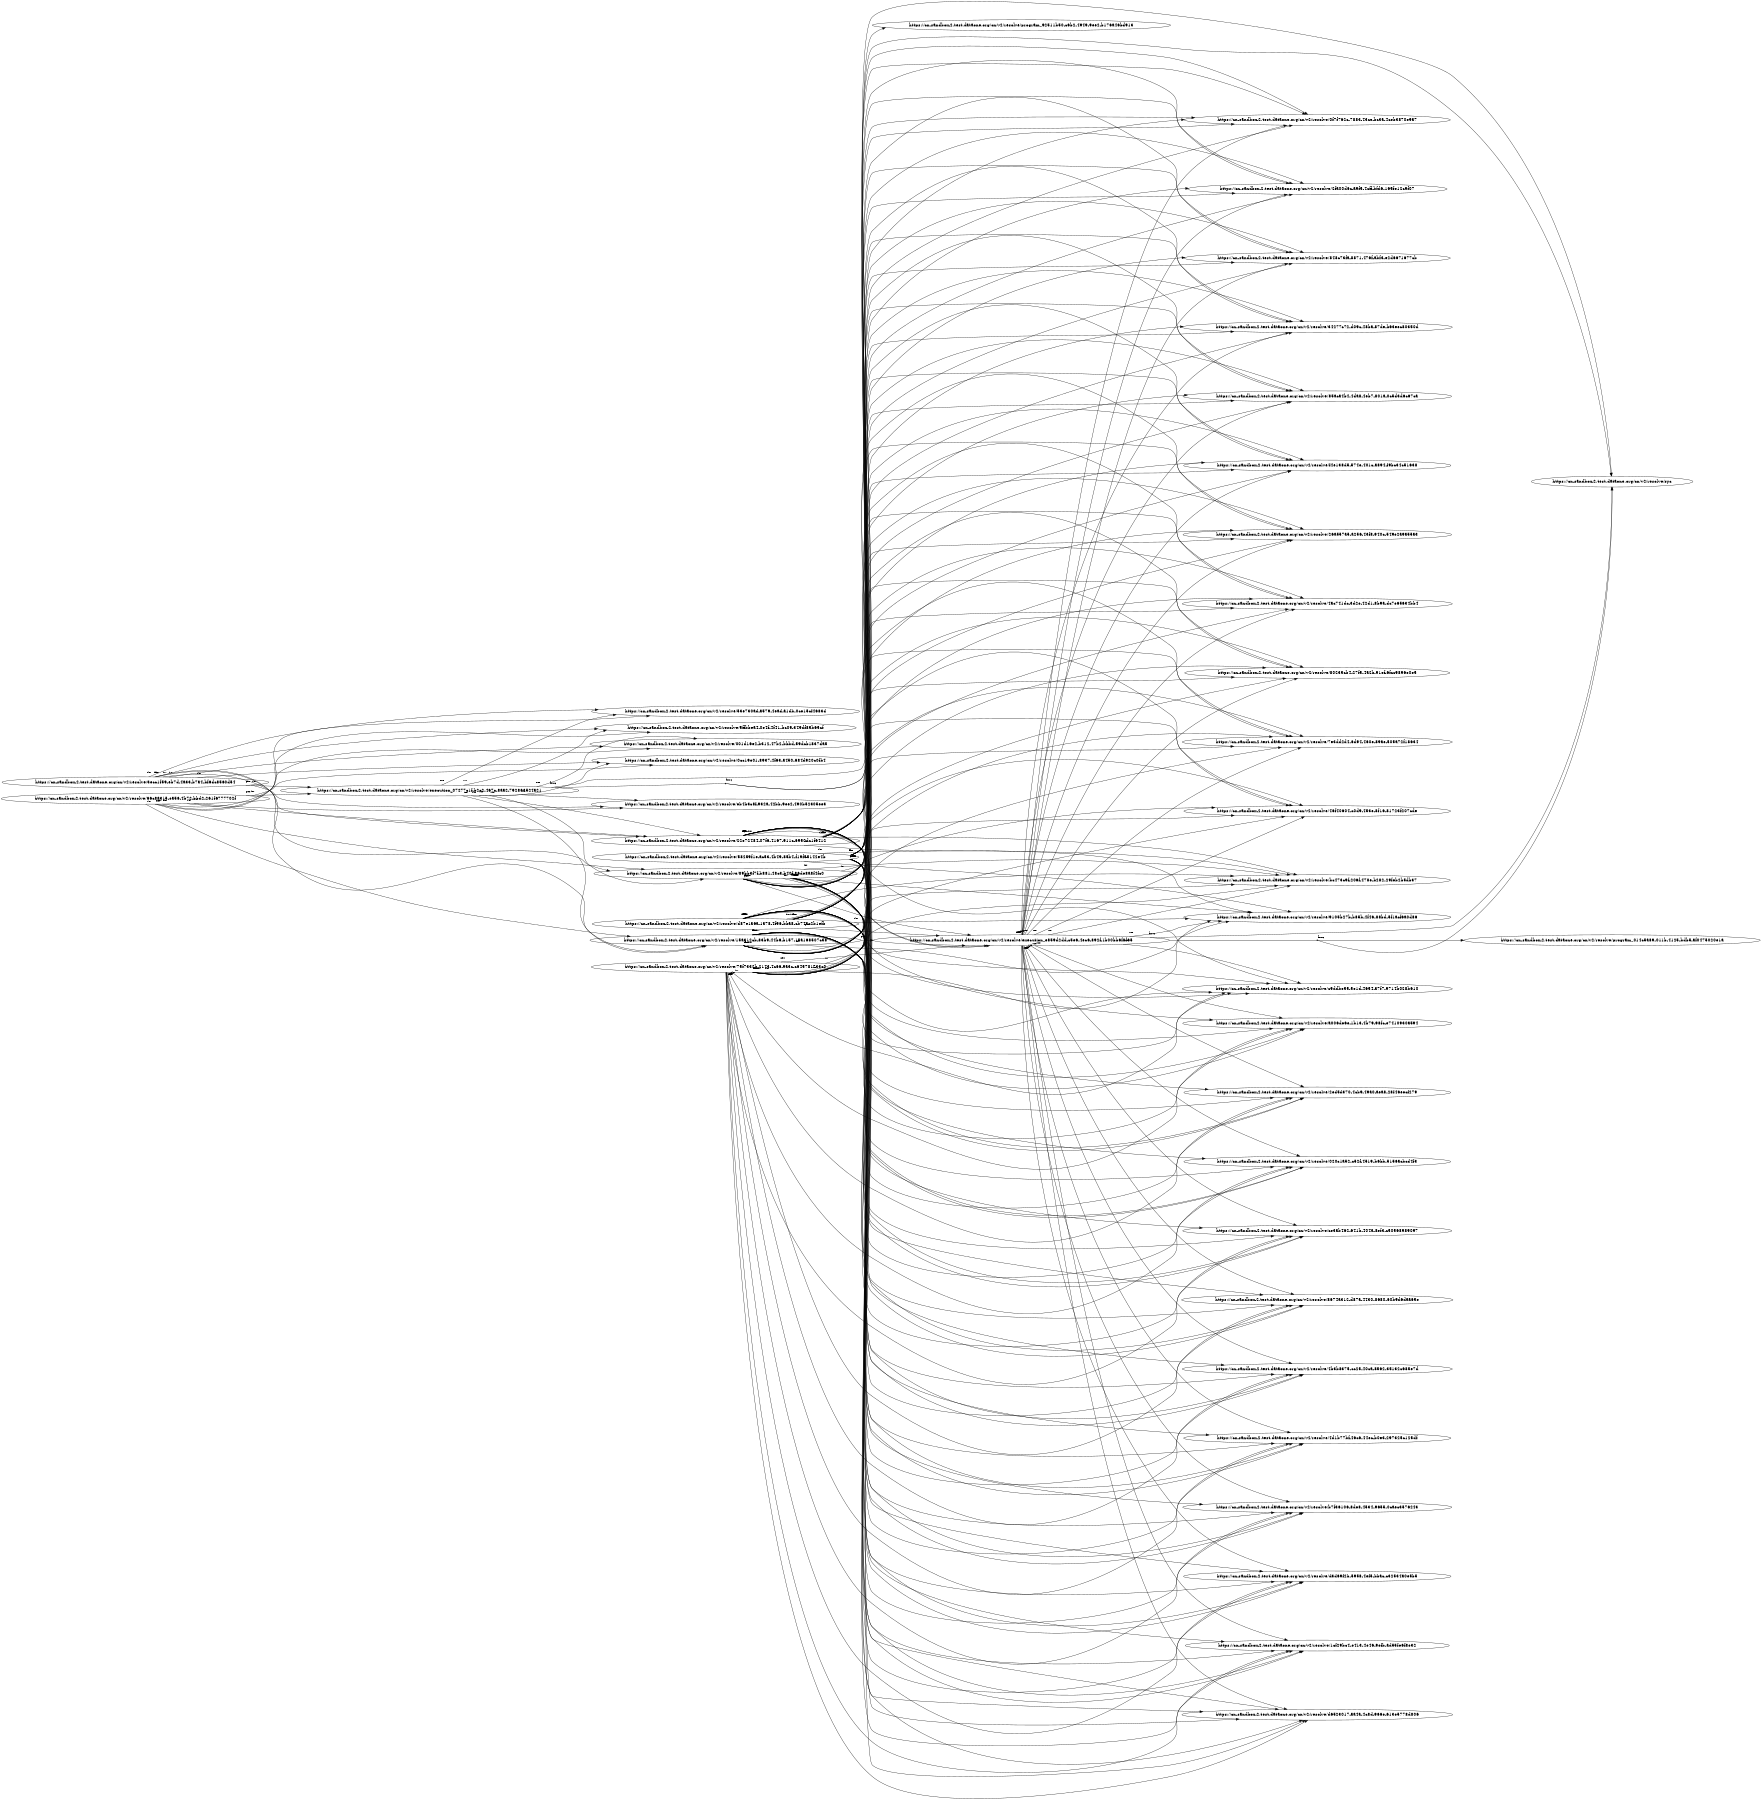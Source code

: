 digraph "PROV" { size="16,12"; rankdir="LR"; 
"https://cn-sandbox-2.test.dataone.org/cn/v2/resolve/execution_07277c1f-b2c2-467c-8aa2-792863524a21" -> "https://cn-sandbox-2.test.dataone.org/cn/v2/resolve/001d16e2-b312-47b2-bbbd-59dcb1837da5" [labelfontsize="8",labeldistance="1.5",labelangle="60.0",rotation="20",taillabel="use"]
"https://cn-sandbox-2.test.dataone.org/cn/v2/resolve/execution_07277c1f-b2c2-467c-8aa2-792863524a21" -> "https://cn-sandbox-2.test.dataone.org/cn/v2/resolve/0cc19e01-8937-4f63-a450-684d920c0fb4" [labelfontsize="8",labeldistance="1.5",labelangle="60.0",rotation="20",taillabel="use"]
"https://cn-sandbox-2.test.dataone.org/cn/v2/resolve/execution_07277c1f-b2c2-467c-8aa2-792863524a21" -> "https://cn-sandbox-2.test.dataone.org/cn/v2/resolve/eb4b3c8f-932a-42bb-9ee2-490b52305ee3" [labelfontsize="8",labeldistance="1.5",labelangle="60.0",rotation="20",taillabel="use"]
"https://cn-sandbox-2.test.dataone.org/cn/v2/resolve/execution_07277c1f-b2c2-467c-8aa2-792863524a21" -> "https://cn-sandbox-2.test.dataone.org/cn/v2/resolve/89bb3f7f-b881-48c3-b40f-86de8a8f4fc0" [labelfontsize="8",labeldistance="1.5",labelangle="60.0",rotation="20",taillabel="use"]
"https://cn-sandbox-2.test.dataone.org/cn/v2/resolve/execution_07277c1f-b2c2-467c-8aa2-792863524a21" -> "https://cn-sandbox-2.test.dataone.org/cn/v2/resolve/53e730ad-a579-4ead-a1db-0ce15cf4683d" [labelfontsize="8",labeldistance="1.5",labelangle="60.0",rotation="20",taillabel="use"]
"https://cn-sandbox-2.test.dataone.org/cn/v2/resolve/execution_07277c1f-b2c2-467c-8aa2-792863524a21" -> "https://cn-sandbox-2.test.dataone.org/cn/v2/resolve/22e72484-07f6-4167-911c-6950dc1f6412" [labelfontsize="8",labeldistance="1.5",labelangle="60.0",rotation="20",taillabel="use"]
"https://cn-sandbox-2.test.dataone.org/cn/v2/resolve/execution_07277c1f-b2c2-467c-8aa2-792863524a21" -> "https://cn-sandbox-2.test.dataone.org/cn/v2/resolve/15a312cb-83b9-44b6-b157-15a168507c38" [labelfontsize="8",labeldistance="1.5",labelangle="60.0",rotation="20",taillabel="use"]
"https://cn-sandbox-2.test.dataone.org/cn/v2/resolve/execution_07277c1f-b2c2-467c-8aa2-792863524a21" -> "https://cn-sandbox-2.test.dataone.org/cn/v2/resolve/5ffbbea4-0e4f-4f41-bc09-349df85b65cf" [labelfontsize="8",labeldistance="1.5",labelangle="60.0",rotation="20",taillabel="use"]
"https://cn-sandbox-2.test.dataone.org/cn/v2/resolve/execution_07277c1f-b2c2-467c-8aa2-792863524a21" -> "https://cn-sandbox-2.test.dataone.org/cn/v2/resolve/syc" [labelfontsize="8",labeldistance="1.5",labelangle="60.0",rotation="20",taillabel="assoc"]
"https://cn-sandbox-2.test.dataone.org/cn/v2/resolve/66c8a315-ea56-4b72-bbd2-261f6777702f" -> "https://cn-sandbox-2.test.dataone.org/cn/v2/resolve/execution_07277c1f-b2c2-467c-8aa2-792863524a21" [labelfontsize="8",labeldistance="1.5",labelangle="60.0",rotation="20",taillabel="gen"]
"https://cn-sandbox-2.test.dataone.org/cn/v2/resolve/66c8a315-ea56-4b72-bbd2-261f6777702f" -> "https://cn-sandbox-2.test.dataone.org/cn/v2/resolve/0cc19e01-8937-4f63-a450-684d920c0fb4" [labelfontsize="8",labeldistance="1.5",labelangle="60.0",rotation="20",taillabel="der"]
"https://cn-sandbox-2.test.dataone.org/cn/v2/resolve/66c8a315-ea56-4b72-bbd2-261f6777702f" -> "https://cn-sandbox-2.test.dataone.org/cn/v2/resolve/eb4b3c8f-932a-42bb-9ee2-490b52305ee3" [labelfontsize="8",labeldistance="1.5",labelangle="60.0",rotation="20",taillabel="der"]
"https://cn-sandbox-2.test.dataone.org/cn/v2/resolve/66c8a315-ea56-4b72-bbd2-261f6777702f" -> "https://cn-sandbox-2.test.dataone.org/cn/v2/resolve/001d16e2-b312-47b2-bbbd-59dcb1837da5" [labelfontsize="8",labeldistance="1.5",labelangle="60.0",rotation="20",taillabel="der"]
"https://cn-sandbox-2.test.dataone.org/cn/v2/resolve/66c8a315-ea56-4b72-bbd2-261f6777702f" -> "https://cn-sandbox-2.test.dataone.org/cn/v2/resolve/53e730ad-a579-4ead-a1db-0ce15cf4683d" [labelfontsize="8",labeldistance="1.5",labelangle="60.0",rotation="20",taillabel="der"]
"https://cn-sandbox-2.test.dataone.org/cn/v2/resolve/66c8a315-ea56-4b72-bbd2-261f6777702f" -> "https://cn-sandbox-2.test.dataone.org/cn/v2/resolve/5ffbbea4-0e4f-4f41-bc09-349df85b65cf" [labelfontsize="8",labeldistance="1.5",labelangle="60.0",rotation="20",taillabel="der"]
"https://cn-sandbox-2.test.dataone.org/cn/v2/resolve/66c8a315-ea56-4b72-bbd2-261f6777702f" -> "https://cn-sandbox-2.test.dataone.org/cn/v2/resolve/89bb3f7f-b881-48c3-b40f-86de8a8f4fc0" [labelfontsize="8",labeldistance="1.5",labelangle="60.0",rotation="20",taillabel="der"]
"https://cn-sandbox-2.test.dataone.org/cn/v2/resolve/66c8a315-ea56-4b72-bbd2-261f6777702f" -> "https://cn-sandbox-2.test.dataone.org/cn/v2/resolve/15a312cb-83b9-44b6-b157-15a168507c38" [labelfontsize="8",labeldistance="1.5",labelangle="60.0",rotation="20",taillabel="der"]
"https://cn-sandbox-2.test.dataone.org/cn/v2/resolve/66c8a315-ea56-4b72-bbd2-261f6777702f" -> "https://cn-sandbox-2.test.dataone.org/cn/v2/resolve/22e72484-07f6-4167-911c-6950dc1f6412" [labelfontsize="8",labeldistance="1.5",labelangle="60.0",rotation="20",taillabel="der"]
"https://cn-sandbox-2.test.dataone.org/cn/v2/resolve/execution_e859d2dd-c5e6-4ec6-892f-1b00bb6f8f65" -> "https://cn-sandbox-2.test.dataone.org/cn/v2/resolve/2fa00d6c-a9f5-4cff-bfd6-165fe12c9f07" [labelfontsize="8",labeldistance="1.5",labelangle="60.0",rotation="20",taillabel="use"]
"https://cn-sandbox-2.test.dataone.org/cn/v2/resolve/execution_e859d2dd-c5e6-4ec6-892f-1b00bb6f8f65" -> "https://cn-sandbox-2.test.dataone.org/cn/v2/resolve/34277c72-d09c-48ba-87de-b63eec80350d" [labelfontsize="8",labeldistance="1.5",labelangle="60.0",rotation="20",taillabel="use"]
"https://cn-sandbox-2.test.dataone.org/cn/v2/resolve/execution_e859d2dd-c5e6-4ec6-892f-1b00bb6f8f65" -> "https://cn-sandbox-2.test.dataone.org/cn/v2/resolve/85aca4b4-4da8-4eb7-801a-0c5d3d6c67ca" [labelfontsize="8",labeldistance="1.5",labelangle="60.0",rotation="20",taillabel="use"]
"https://cn-sandbox-2.test.dataone.org/cn/v2/resolve/execution_e859d2dd-c5e6-4ec6-892f-1b00bb6f8f65" -> "https://cn-sandbox-2.test.dataone.org/cn/v2/resolve/f4e138d5-574e-401c-a894-f9bc34c51638" [labelfontsize="8",labeldistance="1.5",labelangle="60.0",rotation="20",taillabel="use"]
"https://cn-sandbox-2.test.dataone.org/cn/v2/resolve/execution_e859d2dd-c5e6-4ec6-892f-1b00bb6f8f65" -> "https://cn-sandbox-2.test.dataone.org/cn/v2/resolve/26a557a5-a256-43f8-940c-549e2a9a55a3" [labelfontsize="8",labeldistance="1.5",labelangle="60.0",rotation="20",taillabel="use"]
"https://cn-sandbox-2.test.dataone.org/cn/v2/resolve/execution_e859d2dd-c5e6-4ec6-892f-1b00bb6f8f65" -> "https://cn-sandbox-2.test.dataone.org/cn/v2/resolve/4ac741dc-3d2e-42d1-8b9a-dc7e65634bb4" [labelfontsize="8",labeldistance="1.5",labelangle="60.0",rotation="20",taillabel="use"]
"https://cn-sandbox-2.test.dataone.org/cn/v2/resolve/execution_e859d2dd-c5e6-4ec6-892f-1b00bb6f8f65" -> "https://cn-sandbox-2.test.dataone.org/cn/v2/resolve/80235cb4-27f5-4a2b-91ef-6fcc9896e0e5" [labelfontsize="8",labeldistance="1.5",labelangle="60.0",rotation="20",taillabel="use"]
"https://cn-sandbox-2.test.dataone.org/cn/v2/resolve/execution_e859d2dd-c5e6-4ec6-892f-1b00bb6f8f65" -> "https://cn-sandbox-2.test.dataone.org/cn/v2/resolve/7e3dd2d4-6d94-460e-89ae-505a72f18634" [labelfontsize="8",labeldistance="1.5",labelangle="60.0",rotation="20",taillabel="use"]
"https://cn-sandbox-2.test.dataone.org/cn/v2/resolve/execution_e859d2dd-c5e6-4ec6-892f-1b00bb6f8f65" -> "https://cn-sandbox-2.test.dataone.org/cn/v2/resolve/46f40604-c0d9-453e-8f16-81723f207cde" [labelfontsize="8",labeldistance="1.5",labelangle="60.0",rotation="20",taillabel="use"]
"https://cn-sandbox-2.test.dataone.org/cn/v2/resolve/execution_e859d2dd-c5e6-4ec6-892f-1b00bb6f8f65" -> "https://cn-sandbox-2.test.dataone.org/cn/v2/resolve/bc473c9f-206f-478e-b282-29feb2b5db37" [labelfontsize="8",labeldistance="1.5",labelangle="60.0",rotation="20",taillabel="use"]
"https://cn-sandbox-2.test.dataone.org/cn/v2/resolve/execution_e859d2dd-c5e6-4ec6-892f-1b00bb6f8f65" -> "https://cn-sandbox-2.test.dataone.org/cn/v2/resolve/9105b27b-b85b-4f46-88bd-5f1acf6a0d86" [labelfontsize="8",labeldistance="1.5",labelangle="60.0",rotation="20",taillabel="use"]
"https://cn-sandbox-2.test.dataone.org/cn/v2/resolve/execution_e859d2dd-c5e6-4ec6-892f-1b00bb6f8f65" -> "https://cn-sandbox-2.test.dataone.org/cn/v2/resolve/c9ddbe55-5e1d-4654-a7f7-9714b028b610" [labelfontsize="8",labeldistance="1.5",labelangle="60.0",rotation="20",taillabel="use"]
"https://cn-sandbox-2.test.dataone.org/cn/v2/resolve/execution_e859d2dd-c5e6-4ec6-892f-1b00bb6f8f65" -> "https://cn-sandbox-2.test.dataone.org/cn/v2/resolve/a006de6e-1b13-4b79-98fc-e7410930a594" [labelfontsize="8",labeldistance="1.5",labelangle="60.0",rotation="20",taillabel="use"]
"https://cn-sandbox-2.test.dataone.org/cn/v2/resolve/execution_e859d2dd-c5e6-4ec6-892f-1b00bb6f8f65" -> "https://cn-sandbox-2.test.dataone.org/cn/v2/resolve/2ed5d370-4cb9-49a0-aea8-28f46eecf279" [labelfontsize="8",labeldistance="1.5",labelangle="60.0",rotation="20",taillabel="use"]
"https://cn-sandbox-2.test.dataone.org/cn/v2/resolve/execution_e859d2dd-c5e6-4ec6-892f-1b00bb6f8f65" -> "https://cn-sandbox-2.test.dataone.org/cn/v2/resolve/020c1a52-c52f-4519-b6bb-5156acbcd4f3" [labelfontsize="8",labeldistance="1.5",labelangle="60.0",rotation="20",taillabel="use"]
"https://cn-sandbox-2.test.dataone.org/cn/v2/resolve/execution_e859d2dd-c5e6-4ec6-892f-1b00bb6f8f65" -> "https://cn-sandbox-2.test.dataone.org/cn/v2/resolve/ce3ab462-641b-404a-8ef3-c50568989097" [labelfontsize="8",labeldistance="1.5",labelangle="60.0",rotation="20",taillabel="use"]
"https://cn-sandbox-2.test.dataone.org/cn/v2/resolve/execution_e859d2dd-c5e6-4ec6-892f-1b00bb6f8f65" -> "https://cn-sandbox-2.test.dataone.org/cn/v2/resolve/8674a312-d87a-4430-8680-60b9d6daa65e" [labelfontsize="8",labeldistance="1.5",labelangle="60.0",rotation="20",taillabel="use"]
"https://cn-sandbox-2.test.dataone.org/cn/v2/resolve/execution_e859d2dd-c5e6-4ec6-892f-1b00bb6f8f65" -> "https://cn-sandbox-2.test.dataone.org/cn/v2/resolve/4d1b77bf-46c6-44ec-b0e3-297325c125df" [labelfontsize="8",labeldistance="1.5",labelangle="60.0",rotation="20",taillabel="use"]
"https://cn-sandbox-2.test.dataone.org/cn/v2/resolve/execution_e859d2dd-c5e6-4ec6-892f-1b00bb6f8f65" -> "https://cn-sandbox-2.test.dataone.org/cn/v2/resolve/b7f36106-8de8-4534-9655-0caec3576243" [labelfontsize="8",labeldistance="1.5",labelangle="60.0",rotation="20",taillabel="use"]
"https://cn-sandbox-2.test.dataone.org/cn/v2/resolve/execution_e859d2dd-c5e6-4ec6-892f-1b00bb6f8f65" -> "https://cn-sandbox-2.test.dataone.org/cn/v2/resolve/1cf29bc4-e413-4e46-9efb-ad55fe6f8e32" [labelfontsize="8",labeldistance="1.5",labelangle="60.0",rotation="20",taillabel="use"]
"https://cn-sandbox-2.test.dataone.org/cn/v2/resolve/execution_e859d2dd-c5e6-4ec6-892f-1b00bb6f8f65" -> "https://cn-sandbox-2.test.dataone.org/cn/v2/resolve/d6523017-aa4a-4c8d-966e-613e5778d806" [labelfontsize="8",labeldistance="1.5",labelangle="60.0",rotation="20",taillabel="use"]
"https://cn-sandbox-2.test.dataone.org/cn/v2/resolve/execution_e859d2dd-c5e6-4ec6-892f-1b00bb6f8f65" -> "https://cn-sandbox-2.test.dataone.org/cn/v2/resolve/4b3b8375-cc25-40ca-8562-35132c685e7d" [labelfontsize="8",labeldistance="1.5",labelangle="60.0",rotation="20",taillabel="use"]
"https://cn-sandbox-2.test.dataone.org/cn/v2/resolve/execution_e859d2dd-c5e6-4ec6-892f-1b00bb6f8f65" -> "https://cn-sandbox-2.test.dataone.org/cn/v2/resolve/d3d69f2b-5958-4ef5-bbac-c32534a0e5b5" [labelfontsize="8",labeldistance="1.5",labelangle="60.0",rotation="20",taillabel="use"]
"https://cn-sandbox-2.test.dataone.org/cn/v2/resolve/execution_e859d2dd-c5e6-4ec6-892f-1b00bb6f8f65" -> "https://cn-sandbox-2.test.dataone.org/cn/v2/resolve/0f7f762c-7883-43ce-bc3a-4ceb3870e9a7" [labelfontsize="8",labeldistance="1.5",labelangle="60.0",rotation="20",taillabel="use"]
"https://cn-sandbox-2.test.dataone.org/cn/v2/resolve/execution_e859d2dd-c5e6-4ec6-892f-1b00bb6f8f65" -> "https://cn-sandbox-2.test.dataone.org/cn/v2/resolve/848c73fa-8871-476f-abf3-e2d6671677cb" [labelfontsize="8",labeldistance="1.5",labelangle="60.0",rotation="20",taillabel="use"]
"https://cn-sandbox-2.test.dataone.org/cn/v2/resolve/execution_e859d2dd-c5e6-4ec6-892f-1b00bb6f8f65" -> "https://cn-sandbox-2.test.dataone.org/cn/v2/resolve/syc" [labelfontsize="8",labeldistance="1.5",labelangle="60.0",rotation="20",taillabel="assoc"]
"https://cn-sandbox-2.test.dataone.org/cn/v2/resolve/d87e1a6a-1a78-4f96-bba8-cb74ac2b1efb" -> "https://cn-sandbox-2.test.dataone.org/cn/v2/resolve/execution_e859d2dd-c5e6-4ec6-892f-1b00bb6f8f65" [labelfontsize="8",labeldistance="1.5",labelangle="60.0",rotation="20",taillabel="gen"]
"https://cn-sandbox-2.test.dataone.org/cn/v2/resolve/d87e1a6a-1a78-4f96-bba8-cb74ac2b1efb" -> "https://cn-sandbox-2.test.dataone.org/cn/v2/resolve/ce3ab462-641b-404a-8ef3-c50568989097" [labelfontsize="8",labeldistance="1.5",labelangle="60.0",rotation="20",taillabel="der"]
"https://cn-sandbox-2.test.dataone.org/cn/v2/resolve/d87e1a6a-1a78-4f96-bba8-cb74ac2b1efb" -> "https://cn-sandbox-2.test.dataone.org/cn/v2/resolve/0f7f762c-7883-43ce-bc3a-4ceb3870e9a7" [labelfontsize="8",labeldistance="1.5",labelangle="60.0",rotation="20",taillabel="der"]
"https://cn-sandbox-2.test.dataone.org/cn/v2/resolve/d87e1a6a-1a78-4f96-bba8-cb74ac2b1efb" -> "https://cn-sandbox-2.test.dataone.org/cn/v2/resolve/4ac741dc-3d2e-42d1-8b9a-dc7e65634bb4" [labelfontsize="8",labeldistance="1.5",labelangle="60.0",rotation="20",taillabel="der"]
"https://cn-sandbox-2.test.dataone.org/cn/v2/resolve/d87e1a6a-1a78-4f96-bba8-cb74ac2b1efb" -> "https://cn-sandbox-2.test.dataone.org/cn/v2/resolve/34277c72-d09c-48ba-87de-b63eec80350d" [labelfontsize="8",labeldistance="1.5",labelangle="60.0",rotation="20",taillabel="der"]
"https://cn-sandbox-2.test.dataone.org/cn/v2/resolve/d87e1a6a-1a78-4f96-bba8-cb74ac2b1efb" -> "https://cn-sandbox-2.test.dataone.org/cn/v2/resolve/80235cb4-27f5-4a2b-91ef-6fcc9896e0e5" [labelfontsize="8",labeldistance="1.5",labelangle="60.0",rotation="20",taillabel="der"]
"https://cn-sandbox-2.test.dataone.org/cn/v2/resolve/d87e1a6a-1a78-4f96-bba8-cb74ac2b1efb" -> "https://cn-sandbox-2.test.dataone.org/cn/v2/resolve/2ed5d370-4cb9-49a0-aea8-28f46eecf279" [labelfontsize="8",labeldistance="1.5",labelangle="60.0",rotation="20",taillabel="der"]
"https://cn-sandbox-2.test.dataone.org/cn/v2/resolve/d87e1a6a-1a78-4f96-bba8-cb74ac2b1efb" -> "https://cn-sandbox-2.test.dataone.org/cn/v2/resolve/26a557a5-a256-43f8-940c-549e2a9a55a3" [labelfontsize="8",labeldistance="1.5",labelangle="60.0",rotation="20",taillabel="der"]
"https://cn-sandbox-2.test.dataone.org/cn/v2/resolve/d87e1a6a-1a78-4f96-bba8-cb74ac2b1efb" -> "https://cn-sandbox-2.test.dataone.org/cn/v2/resolve/bc473c9f-206f-478e-b282-29feb2b5db37" [labelfontsize="8",labeldistance="1.5",labelangle="60.0",rotation="20",taillabel="der"]
"https://cn-sandbox-2.test.dataone.org/cn/v2/resolve/d87e1a6a-1a78-4f96-bba8-cb74ac2b1efb" -> "https://cn-sandbox-2.test.dataone.org/cn/v2/resolve/85aca4b4-4da8-4eb7-801a-0c5d3d6c67ca" [labelfontsize="8",labeldistance="1.5",labelangle="60.0",rotation="20",taillabel="der"]
"https://cn-sandbox-2.test.dataone.org/cn/v2/resolve/d87e1a6a-1a78-4f96-bba8-cb74ac2b1efb" -> "https://cn-sandbox-2.test.dataone.org/cn/v2/resolve/c9ddbe55-5e1d-4654-a7f7-9714b028b610" [labelfontsize="8",labeldistance="1.5",labelangle="60.0",rotation="20",taillabel="der"]
"https://cn-sandbox-2.test.dataone.org/cn/v2/resolve/d87e1a6a-1a78-4f96-bba8-cb74ac2b1efb" -> "https://cn-sandbox-2.test.dataone.org/cn/v2/resolve/848c73fa-8871-476f-abf3-e2d6671677cb" [labelfontsize="8",labeldistance="1.5",labelangle="60.0",rotation="20",taillabel="der"]
"https://cn-sandbox-2.test.dataone.org/cn/v2/resolve/d87e1a6a-1a78-4f96-bba8-cb74ac2b1efb" -> "https://cn-sandbox-2.test.dataone.org/cn/v2/resolve/1cf29bc4-e413-4e46-9efb-ad55fe6f8e32" [labelfontsize="8",labeldistance="1.5",labelangle="60.0",rotation="20",taillabel="der"]
"https://cn-sandbox-2.test.dataone.org/cn/v2/resolve/d87e1a6a-1a78-4f96-bba8-cb74ac2b1efb" -> "https://cn-sandbox-2.test.dataone.org/cn/v2/resolve/7e3dd2d4-6d94-460e-89ae-505a72f18634" [labelfontsize="8",labeldistance="1.5",labelangle="60.0",rotation="20",taillabel="der"]
"https://cn-sandbox-2.test.dataone.org/cn/v2/resolve/d87e1a6a-1a78-4f96-bba8-cb74ac2b1efb" -> "https://cn-sandbox-2.test.dataone.org/cn/v2/resolve/46f40604-c0d9-453e-8f16-81723f207cde" [labelfontsize="8",labeldistance="1.5",labelangle="60.0",rotation="20",taillabel="der"]
"https://cn-sandbox-2.test.dataone.org/cn/v2/resolve/d87e1a6a-1a78-4f96-bba8-cb74ac2b1efb" -> "https://cn-sandbox-2.test.dataone.org/cn/v2/resolve/2fa00d6c-a9f5-4cff-bfd6-165fe12c9f07" [labelfontsize="8",labeldistance="1.5",labelangle="60.0",rotation="20",taillabel="der"]
"https://cn-sandbox-2.test.dataone.org/cn/v2/resolve/d87e1a6a-1a78-4f96-bba8-cb74ac2b1efb" -> "https://cn-sandbox-2.test.dataone.org/cn/v2/resolve/f4e138d5-574e-401c-a894-f9bc34c51638" [labelfontsize="8",labeldistance="1.5",labelangle="60.0",rotation="20",taillabel="der"]
"https://cn-sandbox-2.test.dataone.org/cn/v2/resolve/d87e1a6a-1a78-4f96-bba8-cb74ac2b1efb" -> "https://cn-sandbox-2.test.dataone.org/cn/v2/resolve/d6523017-aa4a-4c8d-966e-613e5778d806" [labelfontsize="8",labeldistance="1.5",labelangle="60.0",rotation="20",taillabel="der"]
"https://cn-sandbox-2.test.dataone.org/cn/v2/resolve/d87e1a6a-1a78-4f96-bba8-cb74ac2b1efb" -> "https://cn-sandbox-2.test.dataone.org/cn/v2/resolve/d3d69f2b-5958-4ef5-bbac-c32534a0e5b5" [labelfontsize="8",labeldistance="1.5",labelangle="60.0",rotation="20",taillabel="der"]
"https://cn-sandbox-2.test.dataone.org/cn/v2/resolve/d87e1a6a-1a78-4f96-bba8-cb74ac2b1efb" -> "https://cn-sandbox-2.test.dataone.org/cn/v2/resolve/020c1a52-c52f-4519-b6bb-5156acbcd4f3" [labelfontsize="8",labeldistance="1.5",labelangle="60.0",rotation="20",taillabel="der"]
"https://cn-sandbox-2.test.dataone.org/cn/v2/resolve/d87e1a6a-1a78-4f96-bba8-cb74ac2b1efb" -> "https://cn-sandbox-2.test.dataone.org/cn/v2/resolve/4b3b8375-cc25-40ca-8562-35132c685e7d" [labelfontsize="8",labeldistance="1.5",labelangle="60.0",rotation="20",taillabel="der"]
"https://cn-sandbox-2.test.dataone.org/cn/v2/resolve/d87e1a6a-1a78-4f96-bba8-cb74ac2b1efb" -> "https://cn-sandbox-2.test.dataone.org/cn/v2/resolve/9105b27b-b85b-4f46-88bd-5f1acf6a0d86" [labelfontsize="8",labeldistance="1.5",labelangle="60.0",rotation="20",taillabel="der"]
"https://cn-sandbox-2.test.dataone.org/cn/v2/resolve/d87e1a6a-1a78-4f96-bba8-cb74ac2b1efb" -> "https://cn-sandbox-2.test.dataone.org/cn/v2/resolve/4d1b77bf-46c6-44ec-b0e3-297325c125df" [labelfontsize="8",labeldistance="1.5",labelangle="60.0",rotation="20",taillabel="der"]
"https://cn-sandbox-2.test.dataone.org/cn/v2/resolve/d87e1a6a-1a78-4f96-bba8-cb74ac2b1efb" -> "https://cn-sandbox-2.test.dataone.org/cn/v2/resolve/b7f36106-8de8-4534-9655-0caec3576243" [labelfontsize="8",labeldistance="1.5",labelangle="60.0",rotation="20",taillabel="der"]
"https://cn-sandbox-2.test.dataone.org/cn/v2/resolve/d87e1a6a-1a78-4f96-bba8-cb74ac2b1efb" -> "https://cn-sandbox-2.test.dataone.org/cn/v2/resolve/a006de6e-1b13-4b79-98fc-e7410930a594" [labelfontsize="8",labeldistance="1.5",labelangle="60.0",rotation="20",taillabel="der"]
"https://cn-sandbox-2.test.dataone.org/cn/v2/resolve/d87e1a6a-1a78-4f96-bba8-cb74ac2b1efb" -> "https://cn-sandbox-2.test.dataone.org/cn/v2/resolve/8674a312-d87a-4430-8680-60b9d6daa65e" [labelfontsize="8",labeldistance="1.5",labelangle="60.0",rotation="20",taillabel="der"]
"https://cn-sandbox-2.test.dataone.org/cn/v2/resolve/89bb3f7f-b881-48c3-b40f-86de8a8f4fc0" -> "https://cn-sandbox-2.test.dataone.org/cn/v2/resolve/execution_e859d2dd-c5e6-4ec6-892f-1b00bb6f8f65" [labelfontsize="8",labeldistance="1.5",labelangle="60.0",rotation="20",taillabel="gen"]
"https://cn-sandbox-2.test.dataone.org/cn/v2/resolve/89bb3f7f-b881-48c3-b40f-86de8a8f4fc0" -> "https://cn-sandbox-2.test.dataone.org/cn/v2/resolve/34277c72-d09c-48ba-87de-b63eec80350d" [labelfontsize="8",labeldistance="1.5",labelangle="60.0",rotation="20",taillabel="der"]
"https://cn-sandbox-2.test.dataone.org/cn/v2/resolve/89bb3f7f-b881-48c3-b40f-86de8a8f4fc0" -> "https://cn-sandbox-2.test.dataone.org/cn/v2/resolve/4d1b77bf-46c6-44ec-b0e3-297325c125df" [labelfontsize="8",labeldistance="1.5",labelangle="60.0",rotation="20",taillabel="der"]
"https://cn-sandbox-2.test.dataone.org/cn/v2/resolve/89bb3f7f-b881-48c3-b40f-86de8a8f4fc0" -> "https://cn-sandbox-2.test.dataone.org/cn/v2/resolve/2ed5d370-4cb9-49a0-aea8-28f46eecf279" [labelfontsize="8",labeldistance="1.5",labelangle="60.0",rotation="20",taillabel="der"]
"https://cn-sandbox-2.test.dataone.org/cn/v2/resolve/89bb3f7f-b881-48c3-b40f-86de8a8f4fc0" -> "https://cn-sandbox-2.test.dataone.org/cn/v2/resolve/4b3b8375-cc25-40ca-8562-35132c685e7d" [labelfontsize="8",labeldistance="1.5",labelangle="60.0",rotation="20",taillabel="der"]
"https://cn-sandbox-2.test.dataone.org/cn/v2/resolve/89bb3f7f-b881-48c3-b40f-86de8a8f4fc0" -> "https://cn-sandbox-2.test.dataone.org/cn/v2/resolve/f4e138d5-574e-401c-a894-f9bc34c51638" [labelfontsize="8",labeldistance="1.5",labelangle="60.0",rotation="20",taillabel="der"]
"https://cn-sandbox-2.test.dataone.org/cn/v2/resolve/89bb3f7f-b881-48c3-b40f-86de8a8f4fc0" -> "https://cn-sandbox-2.test.dataone.org/cn/v2/resolve/7e3dd2d4-6d94-460e-89ae-505a72f18634" [labelfontsize="8",labeldistance="1.5",labelangle="60.0",rotation="20",taillabel="der"]
"https://cn-sandbox-2.test.dataone.org/cn/v2/resolve/89bb3f7f-b881-48c3-b40f-86de8a8f4fc0" -> "https://cn-sandbox-2.test.dataone.org/cn/v2/resolve/bc473c9f-206f-478e-b282-29feb2b5db37" [labelfontsize="8",labeldistance="1.5",labelangle="60.0",rotation="20",taillabel="der"]
"https://cn-sandbox-2.test.dataone.org/cn/v2/resolve/89bb3f7f-b881-48c3-b40f-86de8a8f4fc0" -> "https://cn-sandbox-2.test.dataone.org/cn/v2/resolve/ce3ab462-641b-404a-8ef3-c50568989097" [labelfontsize="8",labeldistance="1.5",labelangle="60.0",rotation="20",taillabel="der"]
"https://cn-sandbox-2.test.dataone.org/cn/v2/resolve/89bb3f7f-b881-48c3-b40f-86de8a8f4fc0" -> "https://cn-sandbox-2.test.dataone.org/cn/v2/resolve/26a557a5-a256-43f8-940c-549e2a9a55a3" [labelfontsize="8",labeldistance="1.5",labelangle="60.0",rotation="20",taillabel="der"]
"https://cn-sandbox-2.test.dataone.org/cn/v2/resolve/89bb3f7f-b881-48c3-b40f-86de8a8f4fc0" -> "https://cn-sandbox-2.test.dataone.org/cn/v2/resolve/9105b27b-b85b-4f46-88bd-5f1acf6a0d86" [labelfontsize="8",labeldistance="1.5",labelangle="60.0",rotation="20",taillabel="der"]
"https://cn-sandbox-2.test.dataone.org/cn/v2/resolve/89bb3f7f-b881-48c3-b40f-86de8a8f4fc0" -> "https://cn-sandbox-2.test.dataone.org/cn/v2/resolve/020c1a52-c52f-4519-b6bb-5156acbcd4f3" [labelfontsize="8",labeldistance="1.5",labelangle="60.0",rotation="20",taillabel="der"]
"https://cn-sandbox-2.test.dataone.org/cn/v2/resolve/89bb3f7f-b881-48c3-b40f-86de8a8f4fc0" -> "https://cn-sandbox-2.test.dataone.org/cn/v2/resolve/1cf29bc4-e413-4e46-9efb-ad55fe6f8e32" [labelfontsize="8",labeldistance="1.5",labelangle="60.0",rotation="20",taillabel="der"]
"https://cn-sandbox-2.test.dataone.org/cn/v2/resolve/89bb3f7f-b881-48c3-b40f-86de8a8f4fc0" -> "https://cn-sandbox-2.test.dataone.org/cn/v2/resolve/d3d69f2b-5958-4ef5-bbac-c32534a0e5b5" [labelfontsize="8",labeldistance="1.5",labelangle="60.0",rotation="20",taillabel="der"]
"https://cn-sandbox-2.test.dataone.org/cn/v2/resolve/89bb3f7f-b881-48c3-b40f-86de8a8f4fc0" -> "https://cn-sandbox-2.test.dataone.org/cn/v2/resolve/4ac741dc-3d2e-42d1-8b9a-dc7e65634bb4" [labelfontsize="8",labeldistance="1.5",labelangle="60.0",rotation="20",taillabel="der"]
"https://cn-sandbox-2.test.dataone.org/cn/v2/resolve/89bb3f7f-b881-48c3-b40f-86de8a8f4fc0" -> "https://cn-sandbox-2.test.dataone.org/cn/v2/resolve/46f40604-c0d9-453e-8f16-81723f207cde" [labelfontsize="8",labeldistance="1.5",labelangle="60.0",rotation="20",taillabel="der"]
"https://cn-sandbox-2.test.dataone.org/cn/v2/resolve/89bb3f7f-b881-48c3-b40f-86de8a8f4fc0" -> "https://cn-sandbox-2.test.dataone.org/cn/v2/resolve/2fa00d6c-a9f5-4cff-bfd6-165fe12c9f07" [labelfontsize="8",labeldistance="1.5",labelangle="60.0",rotation="20",taillabel="der"]
"https://cn-sandbox-2.test.dataone.org/cn/v2/resolve/89bb3f7f-b881-48c3-b40f-86de8a8f4fc0" -> "https://cn-sandbox-2.test.dataone.org/cn/v2/resolve/d6523017-aa4a-4c8d-966e-613e5778d806" [labelfontsize="8",labeldistance="1.5",labelangle="60.0",rotation="20",taillabel="der"]
"https://cn-sandbox-2.test.dataone.org/cn/v2/resolve/89bb3f7f-b881-48c3-b40f-86de8a8f4fc0" -> "https://cn-sandbox-2.test.dataone.org/cn/v2/resolve/85aca4b4-4da8-4eb7-801a-0c5d3d6c67ca" [labelfontsize="8",labeldistance="1.5",labelangle="60.0",rotation="20",taillabel="der"]
"https://cn-sandbox-2.test.dataone.org/cn/v2/resolve/89bb3f7f-b881-48c3-b40f-86de8a8f4fc0" -> "https://cn-sandbox-2.test.dataone.org/cn/v2/resolve/8674a312-d87a-4430-8680-60b9d6daa65e" [labelfontsize="8",labeldistance="1.5",labelangle="60.0",rotation="20",taillabel="der"]
"https://cn-sandbox-2.test.dataone.org/cn/v2/resolve/89bb3f7f-b881-48c3-b40f-86de8a8f4fc0" -> "https://cn-sandbox-2.test.dataone.org/cn/v2/resolve/b7f36106-8de8-4534-9655-0caec3576243" [labelfontsize="8",labeldistance="1.5",labelangle="60.0",rotation="20",taillabel="der"]
"https://cn-sandbox-2.test.dataone.org/cn/v2/resolve/89bb3f7f-b881-48c3-b40f-86de8a8f4fc0" -> "https://cn-sandbox-2.test.dataone.org/cn/v2/resolve/c9ddbe55-5e1d-4654-a7f7-9714b028b610" [labelfontsize="8",labeldistance="1.5",labelangle="60.0",rotation="20",taillabel="der"]
"https://cn-sandbox-2.test.dataone.org/cn/v2/resolve/89bb3f7f-b881-48c3-b40f-86de8a8f4fc0" -> "https://cn-sandbox-2.test.dataone.org/cn/v2/resolve/80235cb4-27f5-4a2b-91ef-6fcc9896e0e5" [labelfontsize="8",labeldistance="1.5",labelangle="60.0",rotation="20",taillabel="der"]
"https://cn-sandbox-2.test.dataone.org/cn/v2/resolve/89bb3f7f-b881-48c3-b40f-86de8a8f4fc0" -> "https://cn-sandbox-2.test.dataone.org/cn/v2/resolve/0f7f762c-7883-43ce-bc3a-4ceb3870e9a7" [labelfontsize="8",labeldistance="1.5",labelangle="60.0",rotation="20",taillabel="der"]
"https://cn-sandbox-2.test.dataone.org/cn/v2/resolve/89bb3f7f-b881-48c3-b40f-86de8a8f4fc0" -> "https://cn-sandbox-2.test.dataone.org/cn/v2/resolve/a006de6e-1b13-4b79-98fc-e7410930a594" [labelfontsize="8",labeldistance="1.5",labelangle="60.0",rotation="20",taillabel="der"]
"https://cn-sandbox-2.test.dataone.org/cn/v2/resolve/89bb3f7f-b881-48c3-b40f-86de8a8f4fc0" -> "https://cn-sandbox-2.test.dataone.org/cn/v2/resolve/848c73fa-8871-476f-abf3-e2d6671677cb" [labelfontsize="8",labeldistance="1.5",labelangle="60.0",rotation="20",taillabel="der"]
"https://cn-sandbox-2.test.dataone.org/cn/v2/resolve/75f7332b-2143-4c66-9a3c-c645781733c0" -> "https://cn-sandbox-2.test.dataone.org/cn/v2/resolve/execution_e859d2dd-c5e6-4ec6-892f-1b00bb6f8f65" [labelfontsize="8",labeldistance="1.5",labelangle="60.0",rotation="20",taillabel="gen"]
"https://cn-sandbox-2.test.dataone.org/cn/v2/resolve/75f7332b-2143-4c66-9a3c-c645781733c0" -> "https://cn-sandbox-2.test.dataone.org/cn/v2/resolve/c9ddbe55-5e1d-4654-a7f7-9714b028b610" [labelfontsize="8",labeldistance="1.5",labelangle="60.0",rotation="20",taillabel="der"]
"https://cn-sandbox-2.test.dataone.org/cn/v2/resolve/75f7332b-2143-4c66-9a3c-c645781733c0" -> "https://cn-sandbox-2.test.dataone.org/cn/v2/resolve/4d1b77bf-46c6-44ec-b0e3-297325c125df" [labelfontsize="8",labeldistance="1.5",labelangle="60.0",rotation="20",taillabel="der"]
"https://cn-sandbox-2.test.dataone.org/cn/v2/resolve/75f7332b-2143-4c66-9a3c-c645781733c0" -> "https://cn-sandbox-2.test.dataone.org/cn/v2/resolve/1cf29bc4-e413-4e46-9efb-ad55fe6f8e32" [labelfontsize="8",labeldistance="1.5",labelangle="60.0",rotation="20",taillabel="der"]
"https://cn-sandbox-2.test.dataone.org/cn/v2/resolve/75f7332b-2143-4c66-9a3c-c645781733c0" -> "https://cn-sandbox-2.test.dataone.org/cn/v2/resolve/4ac741dc-3d2e-42d1-8b9a-dc7e65634bb4" [labelfontsize="8",labeldistance="1.5",labelangle="60.0",rotation="20",taillabel="der"]
"https://cn-sandbox-2.test.dataone.org/cn/v2/resolve/75f7332b-2143-4c66-9a3c-c645781733c0" -> "https://cn-sandbox-2.test.dataone.org/cn/v2/resolve/8674a312-d87a-4430-8680-60b9d6daa65e" [labelfontsize="8",labeldistance="1.5",labelangle="60.0",rotation="20",taillabel="der"]
"https://cn-sandbox-2.test.dataone.org/cn/v2/resolve/75f7332b-2143-4c66-9a3c-c645781733c0" -> "https://cn-sandbox-2.test.dataone.org/cn/v2/resolve/26a557a5-a256-43f8-940c-549e2a9a55a3" [labelfontsize="8",labeldistance="1.5",labelangle="60.0",rotation="20",taillabel="der"]
"https://cn-sandbox-2.test.dataone.org/cn/v2/resolve/75f7332b-2143-4c66-9a3c-c645781733c0" -> "https://cn-sandbox-2.test.dataone.org/cn/v2/resolve/46f40604-c0d9-453e-8f16-81723f207cde" [labelfontsize="8",labeldistance="1.5",labelangle="60.0",rotation="20",taillabel="der"]
"https://cn-sandbox-2.test.dataone.org/cn/v2/resolve/75f7332b-2143-4c66-9a3c-c645781733c0" -> "https://cn-sandbox-2.test.dataone.org/cn/v2/resolve/f4e138d5-574e-401c-a894-f9bc34c51638" [labelfontsize="8",labeldistance="1.5",labelangle="60.0",rotation="20",taillabel="der"]
"https://cn-sandbox-2.test.dataone.org/cn/v2/resolve/75f7332b-2143-4c66-9a3c-c645781733c0" -> "https://cn-sandbox-2.test.dataone.org/cn/v2/resolve/0f7f762c-7883-43ce-bc3a-4ceb3870e9a7" [labelfontsize="8",labeldistance="1.5",labelangle="60.0",rotation="20",taillabel="der"]
"https://cn-sandbox-2.test.dataone.org/cn/v2/resolve/75f7332b-2143-4c66-9a3c-c645781733c0" -> "https://cn-sandbox-2.test.dataone.org/cn/v2/resolve/80235cb4-27f5-4a2b-91ef-6fcc9896e0e5" [labelfontsize="8",labeldistance="1.5",labelangle="60.0",rotation="20",taillabel="der"]
"https://cn-sandbox-2.test.dataone.org/cn/v2/resolve/75f7332b-2143-4c66-9a3c-c645781733c0" -> "https://cn-sandbox-2.test.dataone.org/cn/v2/resolve/a006de6e-1b13-4b79-98fc-e7410930a594" [labelfontsize="8",labeldistance="1.5",labelangle="60.0",rotation="20",taillabel="der"]
"https://cn-sandbox-2.test.dataone.org/cn/v2/resolve/75f7332b-2143-4c66-9a3c-c645781733c0" -> "https://cn-sandbox-2.test.dataone.org/cn/v2/resolve/b7f36106-8de8-4534-9655-0caec3576243" [labelfontsize="8",labeldistance="1.5",labelangle="60.0",rotation="20",taillabel="der"]
"https://cn-sandbox-2.test.dataone.org/cn/v2/resolve/75f7332b-2143-4c66-9a3c-c645781733c0" -> "https://cn-sandbox-2.test.dataone.org/cn/v2/resolve/2fa00d6c-a9f5-4cff-bfd6-165fe12c9f07" [labelfontsize="8",labeldistance="1.5",labelangle="60.0",rotation="20",taillabel="der"]
"https://cn-sandbox-2.test.dataone.org/cn/v2/resolve/75f7332b-2143-4c66-9a3c-c645781733c0" -> "https://cn-sandbox-2.test.dataone.org/cn/v2/resolve/7e3dd2d4-6d94-460e-89ae-505a72f18634" [labelfontsize="8",labeldistance="1.5",labelangle="60.0",rotation="20",taillabel="der"]
"https://cn-sandbox-2.test.dataone.org/cn/v2/resolve/75f7332b-2143-4c66-9a3c-c645781733c0" -> "https://cn-sandbox-2.test.dataone.org/cn/v2/resolve/9105b27b-b85b-4f46-88bd-5f1acf6a0d86" [labelfontsize="8",labeldistance="1.5",labelangle="60.0",rotation="20",taillabel="der"]
"https://cn-sandbox-2.test.dataone.org/cn/v2/resolve/75f7332b-2143-4c66-9a3c-c645781733c0" -> "https://cn-sandbox-2.test.dataone.org/cn/v2/resolve/d3d69f2b-5958-4ef5-bbac-c32534a0e5b5" [labelfontsize="8",labeldistance="1.5",labelangle="60.0",rotation="20",taillabel="der"]
"https://cn-sandbox-2.test.dataone.org/cn/v2/resolve/75f7332b-2143-4c66-9a3c-c645781733c0" -> "https://cn-sandbox-2.test.dataone.org/cn/v2/resolve/020c1a52-c52f-4519-b6bb-5156acbcd4f3" [labelfontsize="8",labeldistance="1.5",labelangle="60.0",rotation="20",taillabel="der"]
"https://cn-sandbox-2.test.dataone.org/cn/v2/resolve/75f7332b-2143-4c66-9a3c-c645781733c0" -> "https://cn-sandbox-2.test.dataone.org/cn/v2/resolve/85aca4b4-4da8-4eb7-801a-0c5d3d6c67ca" [labelfontsize="8",labeldistance="1.5",labelangle="60.0",rotation="20",taillabel="der"]
"https://cn-sandbox-2.test.dataone.org/cn/v2/resolve/75f7332b-2143-4c66-9a3c-c645781733c0" -> "https://cn-sandbox-2.test.dataone.org/cn/v2/resolve/ce3ab462-641b-404a-8ef3-c50568989097" [labelfontsize="8",labeldistance="1.5",labelangle="60.0",rotation="20",taillabel="der"]
"https://cn-sandbox-2.test.dataone.org/cn/v2/resolve/75f7332b-2143-4c66-9a3c-c645781733c0" -> "https://cn-sandbox-2.test.dataone.org/cn/v2/resolve/34277c72-d09c-48ba-87de-b63eec80350d" [labelfontsize="8",labeldistance="1.5",labelangle="60.0",rotation="20",taillabel="der"]
"https://cn-sandbox-2.test.dataone.org/cn/v2/resolve/75f7332b-2143-4c66-9a3c-c645781733c0" -> "https://cn-sandbox-2.test.dataone.org/cn/v2/resolve/4b3b8375-cc25-40ca-8562-35132c685e7d" [labelfontsize="8",labeldistance="1.5",labelangle="60.0",rotation="20",taillabel="der"]
"https://cn-sandbox-2.test.dataone.org/cn/v2/resolve/75f7332b-2143-4c66-9a3c-c645781733c0" -> "https://cn-sandbox-2.test.dataone.org/cn/v2/resolve/bc473c9f-206f-478e-b282-29feb2b5db37" [labelfontsize="8",labeldistance="1.5",labelangle="60.0",rotation="20",taillabel="der"]
"https://cn-sandbox-2.test.dataone.org/cn/v2/resolve/75f7332b-2143-4c66-9a3c-c645781733c0" -> "https://cn-sandbox-2.test.dataone.org/cn/v2/resolve/848c73fa-8871-476f-abf3-e2d6671677cb" [labelfontsize="8",labeldistance="1.5",labelangle="60.0",rotation="20",taillabel="der"]
"https://cn-sandbox-2.test.dataone.org/cn/v2/resolve/75f7332b-2143-4c66-9a3c-c645781733c0" -> "https://cn-sandbox-2.test.dataone.org/cn/v2/resolve/2ed5d370-4cb9-49a0-aea8-28f46eecf279" [labelfontsize="8",labeldistance="1.5",labelangle="60.0",rotation="20",taillabel="der"]
"https://cn-sandbox-2.test.dataone.org/cn/v2/resolve/75f7332b-2143-4c66-9a3c-c645781733c0" -> "https://cn-sandbox-2.test.dataone.org/cn/v2/resolve/d6523017-aa4a-4c8d-966e-613e5778d806" [labelfontsize="8",labeldistance="1.5",labelangle="60.0",rotation="20",taillabel="der"]
"https://cn-sandbox-2.test.dataone.org/cn/v2/resolve/3ecc1f59-eb7d-4a33-b7a4-bf6dc8560d54" -> "https://cn-sandbox-2.test.dataone.org/cn/v2/resolve/execution_07277c1f-b2c2-467c-8aa2-792863524a21" [labelfontsize="8",labeldistance="1.5",labelangle="60.0",rotation="20",taillabel="gen"]
"https://cn-sandbox-2.test.dataone.org/cn/v2/resolve/3ecc1f59-eb7d-4a33-b7a4-bf6dc8560d54" -> "https://cn-sandbox-2.test.dataone.org/cn/v2/resolve/001d16e2-b312-47b2-bbbd-59dcb1837da5" [labelfontsize="8",labeldistance="1.5",labelangle="60.0",rotation="20",taillabel="der"]
"https://cn-sandbox-2.test.dataone.org/cn/v2/resolve/3ecc1f59-eb7d-4a33-b7a4-bf6dc8560d54" -> "https://cn-sandbox-2.test.dataone.org/cn/v2/resolve/0cc19e01-8937-4f63-a450-684d920c0fb4" [labelfontsize="8",labeldistance="1.5",labelangle="60.0",rotation="20",taillabel="der"]
"https://cn-sandbox-2.test.dataone.org/cn/v2/resolve/3ecc1f59-eb7d-4a33-b7a4-bf6dc8560d54" -> "https://cn-sandbox-2.test.dataone.org/cn/v2/resolve/5ffbbea4-0e4f-4f41-bc09-349df85b65cf" [labelfontsize="8",labeldistance="1.5",labelangle="60.0",rotation="20",taillabel="der"]
"https://cn-sandbox-2.test.dataone.org/cn/v2/resolve/3ecc1f59-eb7d-4a33-b7a4-bf6dc8560d54" -> "https://cn-sandbox-2.test.dataone.org/cn/v2/resolve/22e72484-07f6-4167-911c-6950dc1f6412" [labelfontsize="8",labeldistance="1.5",labelangle="60.0",rotation="20",taillabel="der"]
"https://cn-sandbox-2.test.dataone.org/cn/v2/resolve/3ecc1f59-eb7d-4a33-b7a4-bf6dc8560d54" -> "https://cn-sandbox-2.test.dataone.org/cn/v2/resolve/53e730ad-a579-4ead-a1db-0ce15cf4683d" [labelfontsize="8",labeldistance="1.5",labelangle="60.0",rotation="20",taillabel="der"]
"https://cn-sandbox-2.test.dataone.org/cn/v2/resolve/3ecc1f59-eb7d-4a33-b7a4-bf6dc8560d54" -> "https://cn-sandbox-2.test.dataone.org/cn/v2/resolve/eb4b3c8f-932a-42bb-9ee2-490b52305ee3" [labelfontsize="8",labeldistance="1.5",labelangle="60.0",rotation="20",taillabel="der"]
"https://cn-sandbox-2.test.dataone.org/cn/v2/resolve/3ecc1f59-eb7d-4a33-b7a4-bf6dc8560d54" -> "https://cn-sandbox-2.test.dataone.org/cn/v2/resolve/15a312cb-83b9-44b6-b157-15a168507c38" [labelfontsize="8",labeldistance="1.5",labelangle="60.0",rotation="20",taillabel="der"]
"https://cn-sandbox-2.test.dataone.org/cn/v2/resolve/3ecc1f59-eb7d-4a33-b7a4-bf6dc8560d54" -> "https://cn-sandbox-2.test.dataone.org/cn/v2/resolve/89bb3f7f-b881-48c3-b40f-86de8a8f4fc0" [labelfontsize="8",labeldistance="1.5",labelangle="60.0",rotation="20",taillabel="der"]
"https://cn-sandbox-2.test.dataone.org/cn/v2/resolve/15a312cb-83b9-44b6-b157-15a168507c38" -> "https://cn-sandbox-2.test.dataone.org/cn/v2/resolve/execution_e859d2dd-c5e6-4ec6-892f-1b00bb6f8f65" [labelfontsize="8",labeldistance="1.5",labelangle="60.0",rotation="20",taillabel="gen"]
"https://cn-sandbox-2.test.dataone.org/cn/v2/resolve/15a312cb-83b9-44b6-b157-15a168507c38" -> "https://cn-sandbox-2.test.dataone.org/cn/v2/resolve/ce3ab462-641b-404a-8ef3-c50568989097" [labelfontsize="8",labeldistance="1.5",labelangle="60.0",rotation="20",taillabel="der"]
"https://cn-sandbox-2.test.dataone.org/cn/v2/resolve/15a312cb-83b9-44b6-b157-15a168507c38" -> "https://cn-sandbox-2.test.dataone.org/cn/v2/resolve/848c73fa-8871-476f-abf3-e2d6671677cb" [labelfontsize="8",labeldistance="1.5",labelangle="60.0",rotation="20",taillabel="der"]
"https://cn-sandbox-2.test.dataone.org/cn/v2/resolve/15a312cb-83b9-44b6-b157-15a168507c38" -> "https://cn-sandbox-2.test.dataone.org/cn/v2/resolve/4b3b8375-cc25-40ca-8562-35132c685e7d" [labelfontsize="8",labeldistance="1.5",labelangle="60.0",rotation="20",taillabel="der"]
"https://cn-sandbox-2.test.dataone.org/cn/v2/resolve/15a312cb-83b9-44b6-b157-15a168507c38" -> "https://cn-sandbox-2.test.dataone.org/cn/v2/resolve/bc473c9f-206f-478e-b282-29feb2b5db37" [labelfontsize="8",labeldistance="1.5",labelangle="60.0",rotation="20",taillabel="der"]
"https://cn-sandbox-2.test.dataone.org/cn/v2/resolve/15a312cb-83b9-44b6-b157-15a168507c38" -> "https://cn-sandbox-2.test.dataone.org/cn/v2/resolve/4ac741dc-3d2e-42d1-8b9a-dc7e65634bb4" [labelfontsize="8",labeldistance="1.5",labelangle="60.0",rotation="20",taillabel="der"]
"https://cn-sandbox-2.test.dataone.org/cn/v2/resolve/15a312cb-83b9-44b6-b157-15a168507c38" -> "https://cn-sandbox-2.test.dataone.org/cn/v2/resolve/2fa00d6c-a9f5-4cff-bfd6-165fe12c9f07" [labelfontsize="8",labeldistance="1.5",labelangle="60.0",rotation="20",taillabel="der"]
"https://cn-sandbox-2.test.dataone.org/cn/v2/resolve/15a312cb-83b9-44b6-b157-15a168507c38" -> "https://cn-sandbox-2.test.dataone.org/cn/v2/resolve/26a557a5-a256-43f8-940c-549e2a9a55a3" [labelfontsize="8",labeldistance="1.5",labelangle="60.0",rotation="20",taillabel="der"]
"https://cn-sandbox-2.test.dataone.org/cn/v2/resolve/15a312cb-83b9-44b6-b157-15a168507c38" -> "https://cn-sandbox-2.test.dataone.org/cn/v2/resolve/80235cb4-27f5-4a2b-91ef-6fcc9896e0e5" [labelfontsize="8",labeldistance="1.5",labelangle="60.0",rotation="20",taillabel="der"]
"https://cn-sandbox-2.test.dataone.org/cn/v2/resolve/15a312cb-83b9-44b6-b157-15a168507c38" -> "https://cn-sandbox-2.test.dataone.org/cn/v2/resolve/c9ddbe55-5e1d-4654-a7f7-9714b028b610" [labelfontsize="8",labeldistance="1.5",labelangle="60.0",rotation="20",taillabel="der"]
"https://cn-sandbox-2.test.dataone.org/cn/v2/resolve/15a312cb-83b9-44b6-b157-15a168507c38" -> "https://cn-sandbox-2.test.dataone.org/cn/v2/resolve/34277c72-d09c-48ba-87de-b63eec80350d" [labelfontsize="8",labeldistance="1.5",labelangle="60.0",rotation="20",taillabel="der"]
"https://cn-sandbox-2.test.dataone.org/cn/v2/resolve/15a312cb-83b9-44b6-b157-15a168507c38" -> "https://cn-sandbox-2.test.dataone.org/cn/v2/resolve/b7f36106-8de8-4534-9655-0caec3576243" [labelfontsize="8",labeldistance="1.5",labelangle="60.0",rotation="20",taillabel="der"]
"https://cn-sandbox-2.test.dataone.org/cn/v2/resolve/15a312cb-83b9-44b6-b157-15a168507c38" -> "https://cn-sandbox-2.test.dataone.org/cn/v2/resolve/0f7f762c-7883-43ce-bc3a-4ceb3870e9a7" [labelfontsize="8",labeldistance="1.5",labelangle="60.0",rotation="20",taillabel="der"]
"https://cn-sandbox-2.test.dataone.org/cn/v2/resolve/15a312cb-83b9-44b6-b157-15a168507c38" -> "https://cn-sandbox-2.test.dataone.org/cn/v2/resolve/d6523017-aa4a-4c8d-966e-613e5778d806" [labelfontsize="8",labeldistance="1.5",labelangle="60.0",rotation="20",taillabel="der"]
"https://cn-sandbox-2.test.dataone.org/cn/v2/resolve/15a312cb-83b9-44b6-b157-15a168507c38" -> "https://cn-sandbox-2.test.dataone.org/cn/v2/resolve/1cf29bc4-e413-4e46-9efb-ad55fe6f8e32" [labelfontsize="8",labeldistance="1.5",labelangle="60.0",rotation="20",taillabel="der"]
"https://cn-sandbox-2.test.dataone.org/cn/v2/resolve/15a312cb-83b9-44b6-b157-15a168507c38" -> "https://cn-sandbox-2.test.dataone.org/cn/v2/resolve/020c1a52-c52f-4519-b6bb-5156acbcd4f3" [labelfontsize="8",labeldistance="1.5",labelangle="60.0",rotation="20",taillabel="der"]
"https://cn-sandbox-2.test.dataone.org/cn/v2/resolve/15a312cb-83b9-44b6-b157-15a168507c38" -> "https://cn-sandbox-2.test.dataone.org/cn/v2/resolve/f4e138d5-574e-401c-a894-f9bc34c51638" [labelfontsize="8",labeldistance="1.5",labelangle="60.0",rotation="20",taillabel="der"]
"https://cn-sandbox-2.test.dataone.org/cn/v2/resolve/15a312cb-83b9-44b6-b157-15a168507c38" -> "https://cn-sandbox-2.test.dataone.org/cn/v2/resolve/7e3dd2d4-6d94-460e-89ae-505a72f18634" [labelfontsize="8",labeldistance="1.5",labelangle="60.0",rotation="20",taillabel="der"]
"https://cn-sandbox-2.test.dataone.org/cn/v2/resolve/15a312cb-83b9-44b6-b157-15a168507c38" -> "https://cn-sandbox-2.test.dataone.org/cn/v2/resolve/9105b27b-b85b-4f46-88bd-5f1acf6a0d86" [labelfontsize="8",labeldistance="1.5",labelangle="60.0",rotation="20",taillabel="der"]
"https://cn-sandbox-2.test.dataone.org/cn/v2/resolve/15a312cb-83b9-44b6-b157-15a168507c38" -> "https://cn-sandbox-2.test.dataone.org/cn/v2/resolve/8674a312-d87a-4430-8680-60b9d6daa65e" [labelfontsize="8",labeldistance="1.5",labelangle="60.0",rotation="20",taillabel="der"]
"https://cn-sandbox-2.test.dataone.org/cn/v2/resolve/15a312cb-83b9-44b6-b157-15a168507c38" -> "https://cn-sandbox-2.test.dataone.org/cn/v2/resolve/2ed5d370-4cb9-49a0-aea8-28f46eecf279" [labelfontsize="8",labeldistance="1.5",labelangle="60.0",rotation="20",taillabel="der"]
"https://cn-sandbox-2.test.dataone.org/cn/v2/resolve/15a312cb-83b9-44b6-b157-15a168507c38" -> "https://cn-sandbox-2.test.dataone.org/cn/v2/resolve/d3d69f2b-5958-4ef5-bbac-c32534a0e5b5" [labelfontsize="8",labeldistance="1.5",labelangle="60.0",rotation="20",taillabel="der"]
"https://cn-sandbox-2.test.dataone.org/cn/v2/resolve/15a312cb-83b9-44b6-b157-15a168507c38" -> "https://cn-sandbox-2.test.dataone.org/cn/v2/resolve/a006de6e-1b13-4b79-98fc-e7410930a594" [labelfontsize="8",labeldistance="1.5",labelangle="60.0",rotation="20",taillabel="der"]
"https://cn-sandbox-2.test.dataone.org/cn/v2/resolve/15a312cb-83b9-44b6-b157-15a168507c38" -> "https://cn-sandbox-2.test.dataone.org/cn/v2/resolve/4d1b77bf-46c6-44ec-b0e3-297325c125df" [labelfontsize="8",labeldistance="1.5",labelangle="60.0",rotation="20",taillabel="der"]
"https://cn-sandbox-2.test.dataone.org/cn/v2/resolve/15a312cb-83b9-44b6-b157-15a168507c38" -> "https://cn-sandbox-2.test.dataone.org/cn/v2/resolve/85aca4b4-4da8-4eb7-801a-0c5d3d6c67ca" [labelfontsize="8",labeldistance="1.5",labelangle="60.0",rotation="20",taillabel="der"]
"https://cn-sandbox-2.test.dataone.org/cn/v2/resolve/15a312cb-83b9-44b6-b157-15a168507c38" -> "https://cn-sandbox-2.test.dataone.org/cn/v2/resolve/46f40604-c0d9-453e-8f16-81723f207cde" [labelfontsize="8",labeldistance="1.5",labelangle="60.0",rotation="20",taillabel="der"]
"https://cn-sandbox-2.test.dataone.org/cn/v2/resolve/22e72484-07f6-4167-911c-6950dc1f6412" -> "https://cn-sandbox-2.test.dataone.org/cn/v2/resolve/execution_e859d2dd-c5e6-4ec6-892f-1b00bb6f8f65" [labelfontsize="8",labeldistance="1.5",labelangle="60.0",rotation="20",taillabel="gen"]
"https://cn-sandbox-2.test.dataone.org/cn/v2/resolve/22e72484-07f6-4167-911c-6950dc1f6412" -> "https://cn-sandbox-2.test.dataone.org/cn/v2/resolve/80235cb4-27f5-4a2b-91ef-6fcc9896e0e5" [labelfontsize="8",labeldistance="1.5",labelangle="60.0",rotation="20",taillabel="der"]
"https://cn-sandbox-2.test.dataone.org/cn/v2/resolve/22e72484-07f6-4167-911c-6950dc1f6412" -> "https://cn-sandbox-2.test.dataone.org/cn/v2/resolve/bc473c9f-206f-478e-b282-29feb2b5db37" [labelfontsize="8",labeldistance="1.5",labelangle="60.0",rotation="20",taillabel="der"]
"https://cn-sandbox-2.test.dataone.org/cn/v2/resolve/22e72484-07f6-4167-911c-6950dc1f6412" -> "https://cn-sandbox-2.test.dataone.org/cn/v2/resolve/ce3ab462-641b-404a-8ef3-c50568989097" [labelfontsize="8",labeldistance="1.5",labelangle="60.0",rotation="20",taillabel="der"]
"https://cn-sandbox-2.test.dataone.org/cn/v2/resolve/22e72484-07f6-4167-911c-6950dc1f6412" -> "https://cn-sandbox-2.test.dataone.org/cn/v2/resolve/85aca4b4-4da8-4eb7-801a-0c5d3d6c67ca" [labelfontsize="8",labeldistance="1.5",labelangle="60.0",rotation="20",taillabel="der"]
"https://cn-sandbox-2.test.dataone.org/cn/v2/resolve/22e72484-07f6-4167-911c-6950dc1f6412" -> "https://cn-sandbox-2.test.dataone.org/cn/v2/resolve/8674a312-d87a-4430-8680-60b9d6daa65e" [labelfontsize="8",labeldistance="1.5",labelangle="60.0",rotation="20",taillabel="der"]
"https://cn-sandbox-2.test.dataone.org/cn/v2/resolve/22e72484-07f6-4167-911c-6950dc1f6412" -> "https://cn-sandbox-2.test.dataone.org/cn/v2/resolve/0f7f762c-7883-43ce-bc3a-4ceb3870e9a7" [labelfontsize="8",labeldistance="1.5",labelangle="60.0",rotation="20",taillabel="der"]
"https://cn-sandbox-2.test.dataone.org/cn/v2/resolve/22e72484-07f6-4167-911c-6950dc1f6412" -> "https://cn-sandbox-2.test.dataone.org/cn/v2/resolve/d3d69f2b-5958-4ef5-bbac-c32534a0e5b5" [labelfontsize="8",labeldistance="1.5",labelangle="60.0",rotation="20",taillabel="der"]
"https://cn-sandbox-2.test.dataone.org/cn/v2/resolve/22e72484-07f6-4167-911c-6950dc1f6412" -> "https://cn-sandbox-2.test.dataone.org/cn/v2/resolve/f4e138d5-574e-401c-a894-f9bc34c51638" [labelfontsize="8",labeldistance="1.5",labelangle="60.0",rotation="20",taillabel="der"]
"https://cn-sandbox-2.test.dataone.org/cn/v2/resolve/22e72484-07f6-4167-911c-6950dc1f6412" -> "https://cn-sandbox-2.test.dataone.org/cn/v2/resolve/46f40604-c0d9-453e-8f16-81723f207cde" [labelfontsize="8",labeldistance="1.5",labelangle="60.0",rotation="20",taillabel="der"]
"https://cn-sandbox-2.test.dataone.org/cn/v2/resolve/22e72484-07f6-4167-911c-6950dc1f6412" -> "https://cn-sandbox-2.test.dataone.org/cn/v2/resolve/b7f36106-8de8-4534-9655-0caec3576243" [labelfontsize="8",labeldistance="1.5",labelangle="60.0",rotation="20",taillabel="der"]
"https://cn-sandbox-2.test.dataone.org/cn/v2/resolve/22e72484-07f6-4167-911c-6950dc1f6412" -> "https://cn-sandbox-2.test.dataone.org/cn/v2/resolve/c9ddbe55-5e1d-4654-a7f7-9714b028b610" [labelfontsize="8",labeldistance="1.5",labelangle="60.0",rotation="20",taillabel="der"]
"https://cn-sandbox-2.test.dataone.org/cn/v2/resolve/22e72484-07f6-4167-911c-6950dc1f6412" -> "https://cn-sandbox-2.test.dataone.org/cn/v2/resolve/4b3b8375-cc25-40ca-8562-35132c685e7d" [labelfontsize="8",labeldistance="1.5",labelangle="60.0",rotation="20",taillabel="der"]
"https://cn-sandbox-2.test.dataone.org/cn/v2/resolve/22e72484-07f6-4167-911c-6950dc1f6412" -> "https://cn-sandbox-2.test.dataone.org/cn/v2/resolve/34277c72-d09c-48ba-87de-b63eec80350d" [labelfontsize="8",labeldistance="1.5",labelangle="60.0",rotation="20",taillabel="der"]
"https://cn-sandbox-2.test.dataone.org/cn/v2/resolve/22e72484-07f6-4167-911c-6950dc1f6412" -> "https://cn-sandbox-2.test.dataone.org/cn/v2/resolve/7e3dd2d4-6d94-460e-89ae-505a72f18634" [labelfontsize="8",labeldistance="1.5",labelangle="60.0",rotation="20",taillabel="der"]
"https://cn-sandbox-2.test.dataone.org/cn/v2/resolve/22e72484-07f6-4167-911c-6950dc1f6412" -> "https://cn-sandbox-2.test.dataone.org/cn/v2/resolve/848c73fa-8871-476f-abf3-e2d6671677cb" [labelfontsize="8",labeldistance="1.5",labelangle="60.0",rotation="20",taillabel="der"]
"https://cn-sandbox-2.test.dataone.org/cn/v2/resolve/22e72484-07f6-4167-911c-6950dc1f6412" -> "https://cn-sandbox-2.test.dataone.org/cn/v2/resolve/4d1b77bf-46c6-44ec-b0e3-297325c125df" [labelfontsize="8",labeldistance="1.5",labelangle="60.0",rotation="20",taillabel="der"]
"https://cn-sandbox-2.test.dataone.org/cn/v2/resolve/22e72484-07f6-4167-911c-6950dc1f6412" -> "https://cn-sandbox-2.test.dataone.org/cn/v2/resolve/4ac741dc-3d2e-42d1-8b9a-dc7e65634bb4" [labelfontsize="8",labeldistance="1.5",labelangle="60.0",rotation="20",taillabel="der"]
"https://cn-sandbox-2.test.dataone.org/cn/v2/resolve/22e72484-07f6-4167-911c-6950dc1f6412" -> "https://cn-sandbox-2.test.dataone.org/cn/v2/resolve/26a557a5-a256-43f8-940c-549e2a9a55a3" [labelfontsize="8",labeldistance="1.5",labelangle="60.0",rotation="20",taillabel="der"]
"https://cn-sandbox-2.test.dataone.org/cn/v2/resolve/22e72484-07f6-4167-911c-6950dc1f6412" -> "https://cn-sandbox-2.test.dataone.org/cn/v2/resolve/9105b27b-b85b-4f46-88bd-5f1acf6a0d86" [labelfontsize="8",labeldistance="1.5",labelangle="60.0",rotation="20",taillabel="der"]
"https://cn-sandbox-2.test.dataone.org/cn/v2/resolve/22e72484-07f6-4167-911c-6950dc1f6412" -> "https://cn-sandbox-2.test.dataone.org/cn/v2/resolve/a006de6e-1b13-4b79-98fc-e7410930a594" [labelfontsize="8",labeldistance="1.5",labelangle="60.0",rotation="20",taillabel="der"]
"https://cn-sandbox-2.test.dataone.org/cn/v2/resolve/22e72484-07f6-4167-911c-6950dc1f6412" -> "https://cn-sandbox-2.test.dataone.org/cn/v2/resolve/020c1a52-c52f-4519-b6bb-5156acbcd4f3" [labelfontsize="8",labeldistance="1.5",labelangle="60.0",rotation="20",taillabel="der"]
"https://cn-sandbox-2.test.dataone.org/cn/v2/resolve/22e72484-07f6-4167-911c-6950dc1f6412" -> "https://cn-sandbox-2.test.dataone.org/cn/v2/resolve/1cf29bc4-e413-4e46-9efb-ad55fe6f8e32" [labelfontsize="8",labeldistance="1.5",labelangle="60.0",rotation="20",taillabel="der"]
"https://cn-sandbox-2.test.dataone.org/cn/v2/resolve/22e72484-07f6-4167-911c-6950dc1f6412" -> "https://cn-sandbox-2.test.dataone.org/cn/v2/resolve/d6523017-aa4a-4c8d-966e-613e5778d806" [labelfontsize="8",labeldistance="1.5",labelangle="60.0",rotation="20",taillabel="der"]
"https://cn-sandbox-2.test.dataone.org/cn/v2/resolve/22e72484-07f6-4167-911c-6950dc1f6412" -> "https://cn-sandbox-2.test.dataone.org/cn/v2/resolve/2ed5d370-4cb9-49a0-aea8-28f46eecf279" [labelfontsize="8",labeldistance="1.5",labelangle="60.0",rotation="20",taillabel="der"]
"https://cn-sandbox-2.test.dataone.org/cn/v2/resolve/22e72484-07f6-4167-911c-6950dc1f6412" -> "https://cn-sandbox-2.test.dataone.org/cn/v2/resolve/2fa00d6c-a9f5-4cff-bfd6-165fe12c9f07" [labelfontsize="8",labeldistance="1.5",labelangle="60.0",rotation="20",taillabel="der"]
"https://cn-sandbox-2.test.dataone.org/cn/v2/resolve/58259f1e-ac53-4b49-85b4-f19f55142e4b" -> "https://cn-sandbox-2.test.dataone.org/cn/v2/resolve/execution_e859d2dd-c5e6-4ec6-892f-1b00bb6f8f65" [labelfontsize="8",labeldistance="1.5",labelangle="60.0",rotation="20",taillabel="gen"]
"https://cn-sandbox-2.test.dataone.org/cn/v2/resolve/58259f1e-ac53-4b49-85b4-f19f55142e4b" -> "https://cn-sandbox-2.test.dataone.org/cn/v2/resolve/020c1a52-c52f-4519-b6bb-5156acbcd4f3" [labelfontsize="8",labeldistance="1.5",labelangle="60.0",rotation="20",taillabel="der"]
"https://cn-sandbox-2.test.dataone.org/cn/v2/resolve/58259f1e-ac53-4b49-85b4-f19f55142e4b" -> "https://cn-sandbox-2.test.dataone.org/cn/v2/resolve/f4e138d5-574e-401c-a894-f9bc34c51638" [labelfontsize="8",labeldistance="1.5",labelangle="60.0",rotation="20",taillabel="der"]
"https://cn-sandbox-2.test.dataone.org/cn/v2/resolve/58259f1e-ac53-4b49-85b4-f19f55142e4b" -> "https://cn-sandbox-2.test.dataone.org/cn/v2/resolve/bc473c9f-206f-478e-b282-29feb2b5db37" [labelfontsize="8",labeldistance="1.5",labelangle="60.0",rotation="20",taillabel="der"]
"https://cn-sandbox-2.test.dataone.org/cn/v2/resolve/58259f1e-ac53-4b49-85b4-f19f55142e4b" -> "https://cn-sandbox-2.test.dataone.org/cn/v2/resolve/ce3ab462-641b-404a-8ef3-c50568989097" [labelfontsize="8",labeldistance="1.5",labelangle="60.0",rotation="20",taillabel="der"]
"https://cn-sandbox-2.test.dataone.org/cn/v2/resolve/58259f1e-ac53-4b49-85b4-f19f55142e4b" -> "https://cn-sandbox-2.test.dataone.org/cn/v2/resolve/85aca4b4-4da8-4eb7-801a-0c5d3d6c67ca" [labelfontsize="8",labeldistance="1.5",labelangle="60.0",rotation="20",taillabel="der"]
"https://cn-sandbox-2.test.dataone.org/cn/v2/resolve/58259f1e-ac53-4b49-85b4-f19f55142e4b" -> "https://cn-sandbox-2.test.dataone.org/cn/v2/resolve/c9ddbe55-5e1d-4654-a7f7-9714b028b610" [labelfontsize="8",labeldistance="1.5",labelangle="60.0",rotation="20",taillabel="der"]
"https://cn-sandbox-2.test.dataone.org/cn/v2/resolve/58259f1e-ac53-4b49-85b4-f19f55142e4b" -> "https://cn-sandbox-2.test.dataone.org/cn/v2/resolve/46f40604-c0d9-453e-8f16-81723f207cde" [labelfontsize="8",labeldistance="1.5",labelangle="60.0",rotation="20",taillabel="der"]
"https://cn-sandbox-2.test.dataone.org/cn/v2/resolve/58259f1e-ac53-4b49-85b4-f19f55142e4b" -> "https://cn-sandbox-2.test.dataone.org/cn/v2/resolve/9105b27b-b85b-4f46-88bd-5f1acf6a0d86" [labelfontsize="8",labeldistance="1.5",labelangle="60.0",rotation="20",taillabel="der"]
"https://cn-sandbox-2.test.dataone.org/cn/v2/resolve/58259f1e-ac53-4b49-85b4-f19f55142e4b" -> "https://cn-sandbox-2.test.dataone.org/cn/v2/resolve/7e3dd2d4-6d94-460e-89ae-505a72f18634" [labelfontsize="8",labeldistance="1.5",labelangle="60.0",rotation="20",taillabel="der"]
"https://cn-sandbox-2.test.dataone.org/cn/v2/resolve/58259f1e-ac53-4b49-85b4-f19f55142e4b" -> "https://cn-sandbox-2.test.dataone.org/cn/v2/resolve/a006de6e-1b13-4b79-98fc-e7410930a594" [labelfontsize="8",labeldistance="1.5",labelangle="60.0",rotation="20",taillabel="der"]
"https://cn-sandbox-2.test.dataone.org/cn/v2/resolve/58259f1e-ac53-4b49-85b4-f19f55142e4b" -> "https://cn-sandbox-2.test.dataone.org/cn/v2/resolve/4ac741dc-3d2e-42d1-8b9a-dc7e65634bb4" [labelfontsize="8",labeldistance="1.5",labelangle="60.0",rotation="20",taillabel="der"]
"https://cn-sandbox-2.test.dataone.org/cn/v2/resolve/58259f1e-ac53-4b49-85b4-f19f55142e4b" -> "https://cn-sandbox-2.test.dataone.org/cn/v2/resolve/2ed5d370-4cb9-49a0-aea8-28f46eecf279" [labelfontsize="8",labeldistance="1.5",labelangle="60.0",rotation="20",taillabel="der"]
"https://cn-sandbox-2.test.dataone.org/cn/v2/resolve/58259f1e-ac53-4b49-85b4-f19f55142e4b" -> "https://cn-sandbox-2.test.dataone.org/cn/v2/resolve/8674a312-d87a-4430-8680-60b9d6daa65e" [labelfontsize="8",labeldistance="1.5",labelangle="60.0",rotation="20",taillabel="der"]
"https://cn-sandbox-2.test.dataone.org/cn/v2/resolve/58259f1e-ac53-4b49-85b4-f19f55142e4b" -> "https://cn-sandbox-2.test.dataone.org/cn/v2/resolve/d6523017-aa4a-4c8d-966e-613e5778d806" [labelfontsize="8",labeldistance="1.5",labelangle="60.0",rotation="20",taillabel="der"]
"https://cn-sandbox-2.test.dataone.org/cn/v2/resolve/58259f1e-ac53-4b49-85b4-f19f55142e4b" -> "https://cn-sandbox-2.test.dataone.org/cn/v2/resolve/2fa00d6c-a9f5-4cff-bfd6-165fe12c9f07" [labelfontsize="8",labeldistance="1.5",labelangle="60.0",rotation="20",taillabel="der"]
"https://cn-sandbox-2.test.dataone.org/cn/v2/resolve/58259f1e-ac53-4b49-85b4-f19f55142e4b" -> "https://cn-sandbox-2.test.dataone.org/cn/v2/resolve/34277c72-d09c-48ba-87de-b63eec80350d" [labelfontsize="8",labeldistance="1.5",labelangle="60.0",rotation="20",taillabel="der"]
"https://cn-sandbox-2.test.dataone.org/cn/v2/resolve/58259f1e-ac53-4b49-85b4-f19f55142e4b" -> "https://cn-sandbox-2.test.dataone.org/cn/v2/resolve/4b3b8375-cc25-40ca-8562-35132c685e7d" [labelfontsize="8",labeldistance="1.5",labelangle="60.0",rotation="20",taillabel="der"]
"https://cn-sandbox-2.test.dataone.org/cn/v2/resolve/58259f1e-ac53-4b49-85b4-f19f55142e4b" -> "https://cn-sandbox-2.test.dataone.org/cn/v2/resolve/b7f36106-8de8-4534-9655-0caec3576243" [labelfontsize="8",labeldistance="1.5",labelangle="60.0",rotation="20",taillabel="der"]
"https://cn-sandbox-2.test.dataone.org/cn/v2/resolve/58259f1e-ac53-4b49-85b4-f19f55142e4b" -> "https://cn-sandbox-2.test.dataone.org/cn/v2/resolve/26a557a5-a256-43f8-940c-549e2a9a55a3" [labelfontsize="8",labeldistance="1.5",labelangle="60.0",rotation="20",taillabel="der"]
"https://cn-sandbox-2.test.dataone.org/cn/v2/resolve/58259f1e-ac53-4b49-85b4-f19f55142e4b" -> "https://cn-sandbox-2.test.dataone.org/cn/v2/resolve/1cf29bc4-e413-4e46-9efb-ad55fe6f8e32" [labelfontsize="8",labeldistance="1.5",labelangle="60.0",rotation="20",taillabel="der"]
"https://cn-sandbox-2.test.dataone.org/cn/v2/resolve/58259f1e-ac53-4b49-85b4-f19f55142e4b" -> "https://cn-sandbox-2.test.dataone.org/cn/v2/resolve/d3d69f2b-5958-4ef5-bbac-c32534a0e5b5" [labelfontsize="8",labeldistance="1.5",labelangle="60.0",rotation="20",taillabel="der"]
"https://cn-sandbox-2.test.dataone.org/cn/v2/resolve/58259f1e-ac53-4b49-85b4-f19f55142e4b" -> "https://cn-sandbox-2.test.dataone.org/cn/v2/resolve/848c73fa-8871-476f-abf3-e2d6671677cb" [labelfontsize="8",labeldistance="1.5",labelangle="60.0",rotation="20",taillabel="der"]
"https://cn-sandbox-2.test.dataone.org/cn/v2/resolve/58259f1e-ac53-4b49-85b4-f19f55142e4b" -> "https://cn-sandbox-2.test.dataone.org/cn/v2/resolve/4d1b77bf-46c6-44ec-b0e3-297325c125df" [labelfontsize="8",labeldistance="1.5",labelangle="60.0",rotation="20",taillabel="der"]
"https://cn-sandbox-2.test.dataone.org/cn/v2/resolve/58259f1e-ac53-4b49-85b4-f19f55142e4b" -> "https://cn-sandbox-2.test.dataone.org/cn/v2/resolve/80235cb4-27f5-4a2b-91ef-6fcc9896e0e5" [labelfontsize="8",labeldistance="1.5",labelangle="60.0",rotation="20",taillabel="der"]
"https://cn-sandbox-2.test.dataone.org/cn/v2/resolve/58259f1e-ac53-4b49-85b4-f19f55142e4b" -> "https://cn-sandbox-2.test.dataone.org/cn/v2/resolve/0f7f762c-7883-43ce-bc3a-4ceb3870e9a7" [labelfontsize="8",labeldistance="1.5",labelangle="60.0",rotation="20",taillabel="der"]
"bn0" [shape="point",label=""]
"https://cn-sandbox-2.test.dataone.org/cn/v2/resolve/execution_e859d2dd-c5e6-4ec6-892f-1b00bb6f8f65" -> "bn0" [arrowhead="none"]
"bn0" -> "https://cn-sandbox-2.test.dataone.org/cn/v2/resolve/syc" [labelfontsize="8",labeldistance="1.5",labelangle="60.0",rotation="20",taillabel="assoc"]
"bn0" -> "https://cn-sandbox-2.test.dataone.org/cn/v2/resolve/program_014c5a89-011b-4125-bdb5-af0475020e1a" []
"bn1" [shape="point",label=""]
"https://cn-sandbox-2.test.dataone.org/cn/v2/resolve/execution_07277c1f-b2c2-467c-8aa2-792863524a21" -> "bn1" [arrowhead="none"]
"bn1" -> "https://cn-sandbox-2.test.dataone.org/cn/v2/resolve/syc" [labelfontsize="8",labeldistance="1.5",labelangle="60.0",rotation="20",taillabel="assoc"]
"bn1" -> "https://cn-sandbox-2.test.dataone.org/cn/v2/resolve/program_92511b50-c6b2-4949-9ee2-b176a46bd913" []
}
